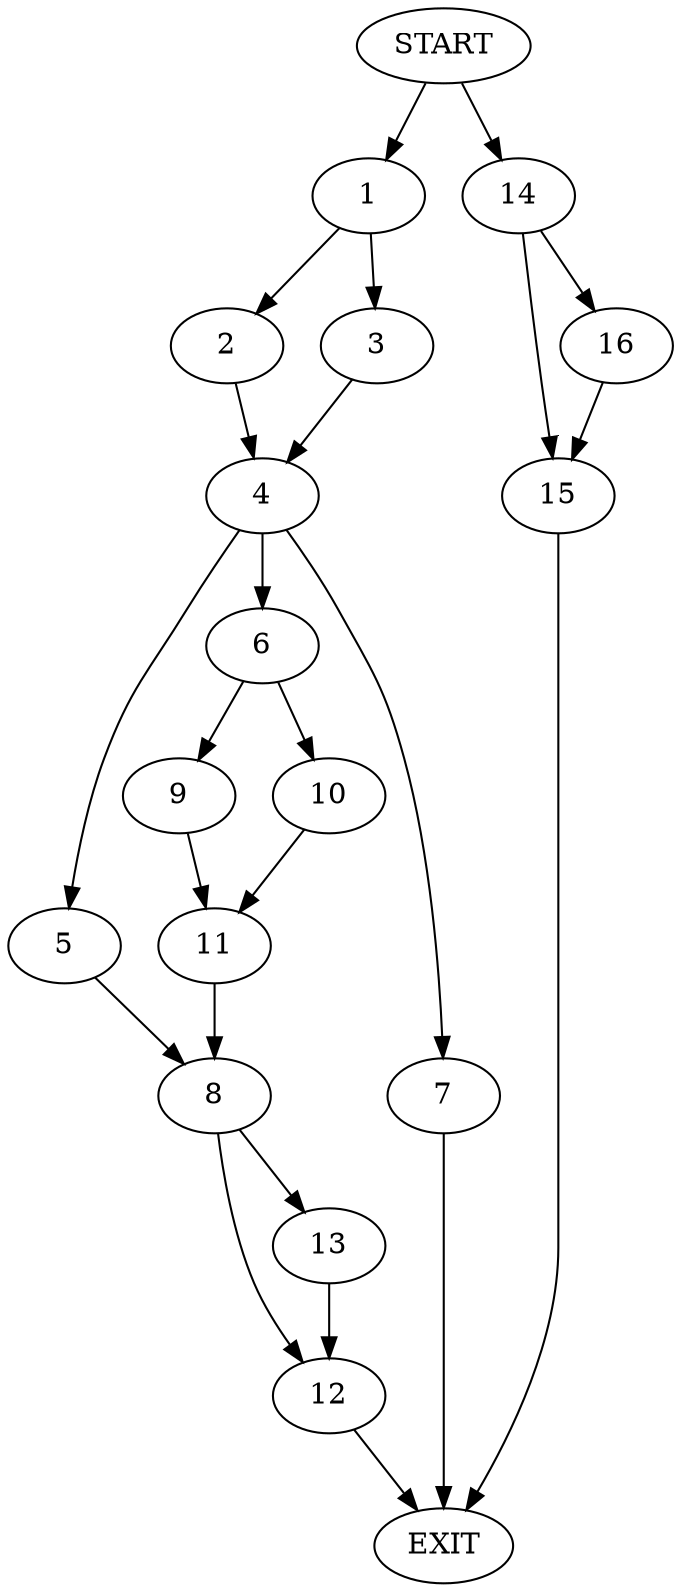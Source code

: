 digraph {
0 [label="START"]
17 [label="EXIT"]
0 -> 1
1 -> 2
1 -> 3
3 -> 4
2 -> 4
4 -> 5
4 -> 6
4 -> 7
5 -> 8
6 -> 9
6 -> 10
7 -> 17
9 -> 11
10 -> 11
11 -> 8
8 -> 12
8 -> 13
13 -> 12
12 -> 17
0 -> 14
14 -> 15
14 -> 16
15 -> 17
16 -> 15
}
